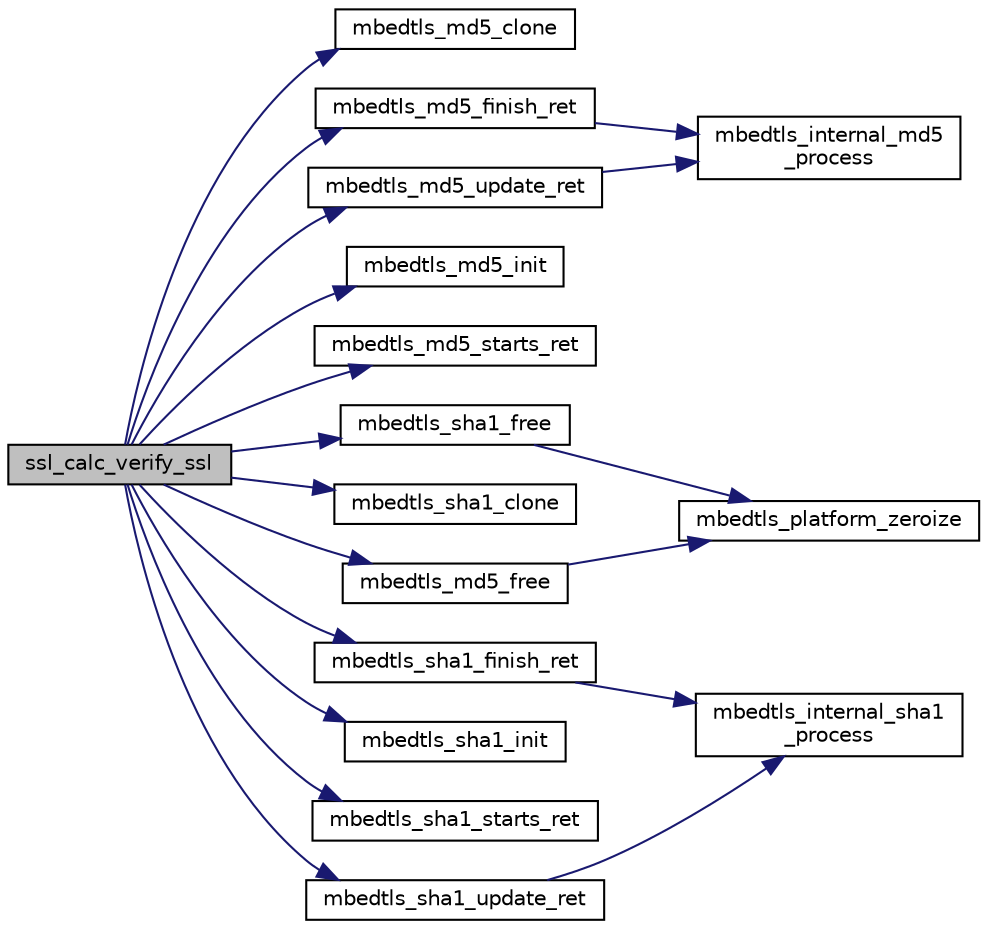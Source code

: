 digraph "ssl_calc_verify_ssl"
{
 // LATEX_PDF_SIZE
  edge [fontname="Helvetica",fontsize="10",labelfontname="Helvetica",labelfontsize="10"];
  node [fontname="Helvetica",fontsize="10",shape=record];
  rankdir="LR";
  Node1 [label="ssl_calc_verify_ssl",height=0.2,width=0.4,color="black", fillcolor="grey75", style="filled", fontcolor="black",tooltip=" "];
  Node1 -> Node2 [color="midnightblue",fontsize="10",style="solid",fontname="Helvetica"];
  Node2 [label="mbedtls_md5_clone",height=0.2,width=0.4,color="black", fillcolor="white", style="filled",URL="$d7/d6c/md5_8c.html#a229002f45a151fdd8683390bd271f55e",tooltip="Clone (the state of) an MD5 context."];
  Node1 -> Node3 [color="midnightblue",fontsize="10",style="solid",fontname="Helvetica"];
  Node3 [label="mbedtls_md5_finish_ret",height=0.2,width=0.4,color="black", fillcolor="white", style="filled",URL="$d7/d6c/md5_8c.html#af63cd4648961d4b2efab1b4e2eb15d82",tooltip="MD5 final digest."];
  Node3 -> Node4 [color="midnightblue",fontsize="10",style="solid",fontname="Helvetica"];
  Node4 [label="mbedtls_internal_md5\l_process",height=0.2,width=0.4,color="black", fillcolor="white", style="filled",URL="$d7/d6c/md5_8c.html#a2fc86ce6eea887e6c6b3cd619da02b21",tooltip="MD5 process data block (internal use only)"];
  Node1 -> Node5 [color="midnightblue",fontsize="10",style="solid",fontname="Helvetica"];
  Node5 [label="mbedtls_md5_free",height=0.2,width=0.4,color="black", fillcolor="white", style="filled",URL="$d7/d6c/md5_8c.html#a6cb8881e3dc6179228b69437ccd00451",tooltip="Clear MD5 context."];
  Node5 -> Node6 [color="midnightblue",fontsize="10",style="solid",fontname="Helvetica"];
  Node6 [label="mbedtls_platform_zeroize",height=0.2,width=0.4,color="black", fillcolor="white", style="filled",URL="$dd/dde/platform__util_8c.html#aa4e36b2c1c58d8ad89e1e11b6ebea2d9",tooltip="Securely zeroize a buffer."];
  Node1 -> Node7 [color="midnightblue",fontsize="10",style="solid",fontname="Helvetica"];
  Node7 [label="mbedtls_md5_init",height=0.2,width=0.4,color="black", fillcolor="white", style="filled",URL="$d7/d6c/md5_8c.html#ad8147bb77981950e6965914d837d9b3e",tooltip="Initialize MD5 context."];
  Node1 -> Node8 [color="midnightblue",fontsize="10",style="solid",fontname="Helvetica"];
  Node8 [label="mbedtls_md5_starts_ret",height=0.2,width=0.4,color="black", fillcolor="white", style="filled",URL="$d7/d6c/md5_8c.html#abac694564e25de21e33a090184f223fc",tooltip="MD5 context setup."];
  Node1 -> Node9 [color="midnightblue",fontsize="10",style="solid",fontname="Helvetica"];
  Node9 [label="mbedtls_md5_update_ret",height=0.2,width=0.4,color="black", fillcolor="white", style="filled",URL="$d7/d6c/md5_8c.html#aded2afe836bf7d6b30f2aa5d5f8033ee",tooltip="MD5 process buffer."];
  Node9 -> Node4 [color="midnightblue",fontsize="10",style="solid",fontname="Helvetica"];
  Node1 -> Node10 [color="midnightblue",fontsize="10",style="solid",fontname="Helvetica"];
  Node10 [label="mbedtls_sha1_clone",height=0.2,width=0.4,color="black", fillcolor="white", style="filled",URL="$d2/d24/sha1_8c.html#a1d06f1cd6dc5b2849d08749eef1975f8",tooltip="This function clones the state of a SHA-1 context."];
  Node1 -> Node11 [color="midnightblue",fontsize="10",style="solid",fontname="Helvetica"];
  Node11 [label="mbedtls_sha1_finish_ret",height=0.2,width=0.4,color="black", fillcolor="white", style="filled",URL="$d2/d24/sha1_8c.html#ad5386f33f3a04ca416fe89e0e8d5039d",tooltip="This function finishes the SHA-1 operation, and writes the result to the output buffer."];
  Node11 -> Node12 [color="midnightblue",fontsize="10",style="solid",fontname="Helvetica"];
  Node12 [label="mbedtls_internal_sha1\l_process",height=0.2,width=0.4,color="black", fillcolor="white", style="filled",URL="$d2/d24/sha1_8c.html#a691c38288ec5d507269f95f7eed2c1e0",tooltip="SHA-1 process data block (internal use only)."];
  Node1 -> Node13 [color="midnightblue",fontsize="10",style="solid",fontname="Helvetica"];
  Node13 [label="mbedtls_sha1_free",height=0.2,width=0.4,color="black", fillcolor="white", style="filled",URL="$d2/d24/sha1_8c.html#a126091a4e884966454dca38c97770a24",tooltip="This function clears a SHA-1 context."];
  Node13 -> Node6 [color="midnightblue",fontsize="10",style="solid",fontname="Helvetica"];
  Node1 -> Node14 [color="midnightblue",fontsize="10",style="solid",fontname="Helvetica"];
  Node14 [label="mbedtls_sha1_init",height=0.2,width=0.4,color="black", fillcolor="white", style="filled",URL="$d2/d24/sha1_8c.html#af0cc8deb8dd30a095c6023c498418d24",tooltip="This function initializes a SHA-1 context."];
  Node1 -> Node15 [color="midnightblue",fontsize="10",style="solid",fontname="Helvetica"];
  Node15 [label="mbedtls_sha1_starts_ret",height=0.2,width=0.4,color="black", fillcolor="white", style="filled",URL="$d2/d24/sha1_8c.html#a75b1992ad93e9b796686c442dcd5893e",tooltip="This function starts a SHA-1 checksum calculation."];
  Node1 -> Node16 [color="midnightblue",fontsize="10",style="solid",fontname="Helvetica"];
  Node16 [label="mbedtls_sha1_update_ret",height=0.2,width=0.4,color="black", fillcolor="white", style="filled",URL="$d2/d24/sha1_8c.html#a460e674d51e2cd2d4f7ab520371d8307",tooltip="This function feeds an input buffer into an ongoing SHA-1 checksum calculation."];
  Node16 -> Node12 [color="midnightblue",fontsize="10",style="solid",fontname="Helvetica"];
}
